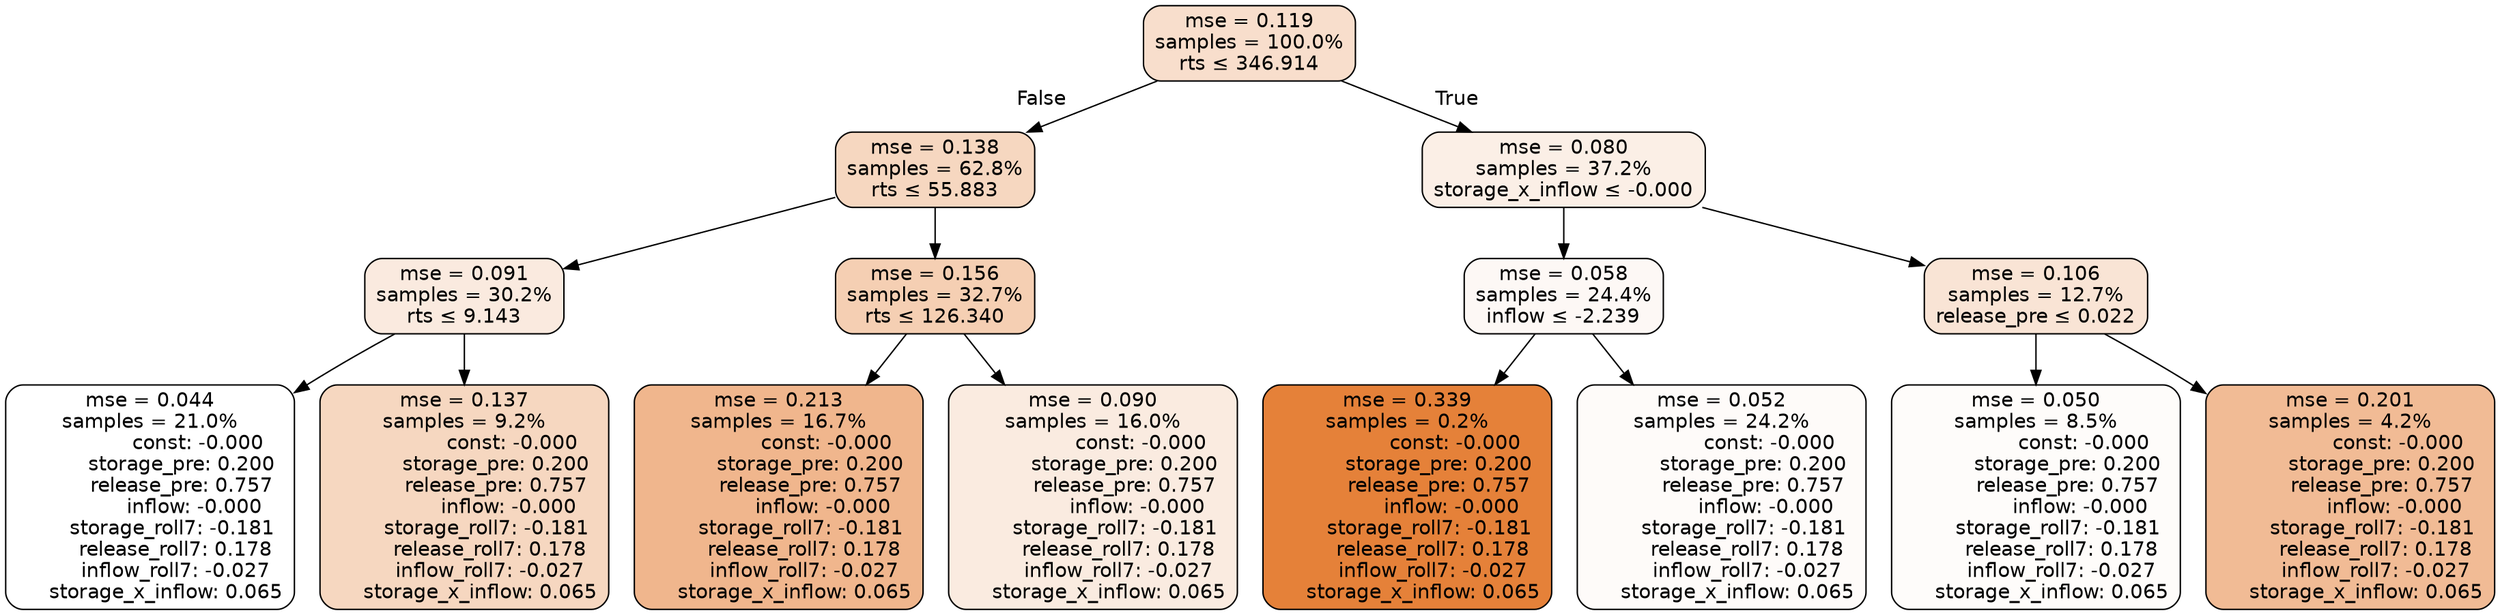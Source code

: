 digraph tree {
node [shape=rectangle, style="filled, rounded", color="black", fontname=helvetica] ;
edge [fontname=helvetica] ;
	"0" [label="mse = 0.119
samples = 100.0%
rts &le; 346.914", fillcolor="#f8decc"]
	"1" [label="mse = 0.138
samples = 62.8%
rts &le; 55.883", fillcolor="#f6d7c0"]
	"2" [label="mse = 0.091
samples = 30.2%
rts &le; 9.143", fillcolor="#faeadf"]
	"3" [label="mse = 0.044
samples = 21.0%
               const: -0.000
          storage_pre: 0.200
          release_pre: 0.757
              inflow: -0.000
       storage_roll7: -0.181
        release_roll7: 0.178
        inflow_roll7: -0.027
     storage_x_inflow: 0.065", fillcolor="#ffffff"]
	"4" [label="mse = 0.137
samples = 9.2%
               const: -0.000
          storage_pre: 0.200
          release_pre: 0.757
              inflow: -0.000
       storage_roll7: -0.181
        release_roll7: 0.178
        inflow_roll7: -0.027
     storage_x_inflow: 0.065", fillcolor="#f6d7c0"]
	"5" [label="mse = 0.156
samples = 32.7%
rts &le; 126.340", fillcolor="#f5cfb3"]
	"6" [label="mse = 0.213
samples = 16.7%
               const: -0.000
          storage_pre: 0.200
          release_pre: 0.757
              inflow: -0.000
       storage_roll7: -0.181
        release_roll7: 0.178
        inflow_roll7: -0.027
     storage_x_inflow: 0.065", fillcolor="#f0b68d"]
	"7" [label="mse = 0.090
samples = 16.0%
               const: -0.000
          storage_pre: 0.200
          release_pre: 0.757
              inflow: -0.000
       storage_roll7: -0.181
        release_roll7: 0.178
        inflow_roll7: -0.027
     storage_x_inflow: 0.065", fillcolor="#faebe0"]
	"8" [label="mse = 0.080
samples = 37.2%
storage_x_inflow &le; -0.000", fillcolor="#fbefe6"]
	"9" [label="mse = 0.058
samples = 24.4%
inflow &le; -2.239", fillcolor="#fdf8f5"]
	"10" [label="mse = 0.339
samples = 0.2%
               const: -0.000
          storage_pre: 0.200
          release_pre: 0.757
              inflow: -0.000
       storage_roll7: -0.181
        release_roll7: 0.178
        inflow_roll7: -0.027
     storage_x_inflow: 0.065", fillcolor="#e58139"]
	"11" [label="mse = 0.052
samples = 24.2%
               const: -0.000
          storage_pre: 0.200
          release_pre: 0.757
              inflow: -0.000
       storage_roll7: -0.181
        release_roll7: 0.178
        inflow_roll7: -0.027
     storage_x_inflow: 0.065", fillcolor="#fefbf9"]
	"12" [label="mse = 0.106
samples = 12.7%
release_pre &le; 0.022", fillcolor="#f9e4d5"]
	"13" [label="mse = 0.050
samples = 8.5%
               const: -0.000
          storage_pre: 0.200
          release_pre: 0.757
              inflow: -0.000
       storage_roll7: -0.181
        release_roll7: 0.178
        inflow_roll7: -0.027
     storage_x_inflow: 0.065", fillcolor="#fefcfa"]
	"14" [label="mse = 0.201
samples = 4.2%
               const: -0.000
          storage_pre: 0.200
          release_pre: 0.757
              inflow: -0.000
       storage_roll7: -0.181
        release_roll7: 0.178
        inflow_roll7: -0.027
     storage_x_inflow: 0.065", fillcolor="#f1bb95"]

	"0" -> "1" [labeldistance=2.5, labelangle=45, headlabel="False"]
	"1" -> "2"
	"2" -> "3"
	"2" -> "4"
	"1" -> "5"
	"5" -> "6"
	"5" -> "7"
	"0" -> "8" [labeldistance=2.5, labelangle=-45, headlabel="True"]
	"8" -> "9"
	"9" -> "10"
	"9" -> "11"
	"8" -> "12"
	"12" -> "13"
	"12" -> "14"
}